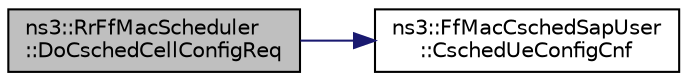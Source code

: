 digraph "ns3::RrFfMacScheduler::DoCschedCellConfigReq"
{
 // LATEX_PDF_SIZE
  edge [fontname="Helvetica",fontsize="10",labelfontname="Helvetica",labelfontsize="10"];
  node [fontname="Helvetica",fontsize="10",shape=record];
  rankdir="LR";
  Node1 [label="ns3::RrFfMacScheduler\l::DoCschedCellConfigReq",height=0.2,width=0.4,color="black", fillcolor="grey75", style="filled", fontcolor="black",tooltip="CSched cell config request."];
  Node1 -> Node2 [color="midnightblue",fontsize="10",style="solid",fontname="Helvetica"];
  Node2 [label="ns3::FfMacCschedSapUser\l::CschedUeConfigCnf",height=0.2,width=0.4,color="black", fillcolor="white", style="filled",URL="$classns3_1_1_ff_mac_csched_sap_user.html#aecc852478a4ba7e4cd868dae75e01b68",tooltip="CSCHED_UE_CONFIG_CNF."];
}
